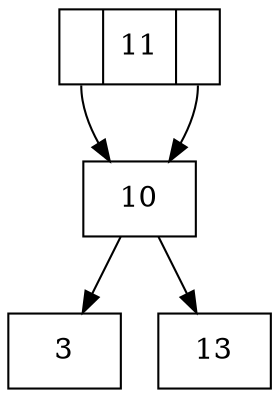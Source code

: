 digraph grafica{
rankdir=TB;
node [shape =record, style=filled, fillcolor=gray100];
nodo11 [ label ="<C0>|11|<C1>"];
nodo10 [ label ="<C0>|10|<C1>"];
nodo3 [ label ="3"];
nodo10:C0->nodo3
nodo13 [ label ="13"];
nodo10:C1->nodo13
nodo11:C0->nodo10
nodo10 [ label ="10"];
nodo11:C1->nodo10
}
